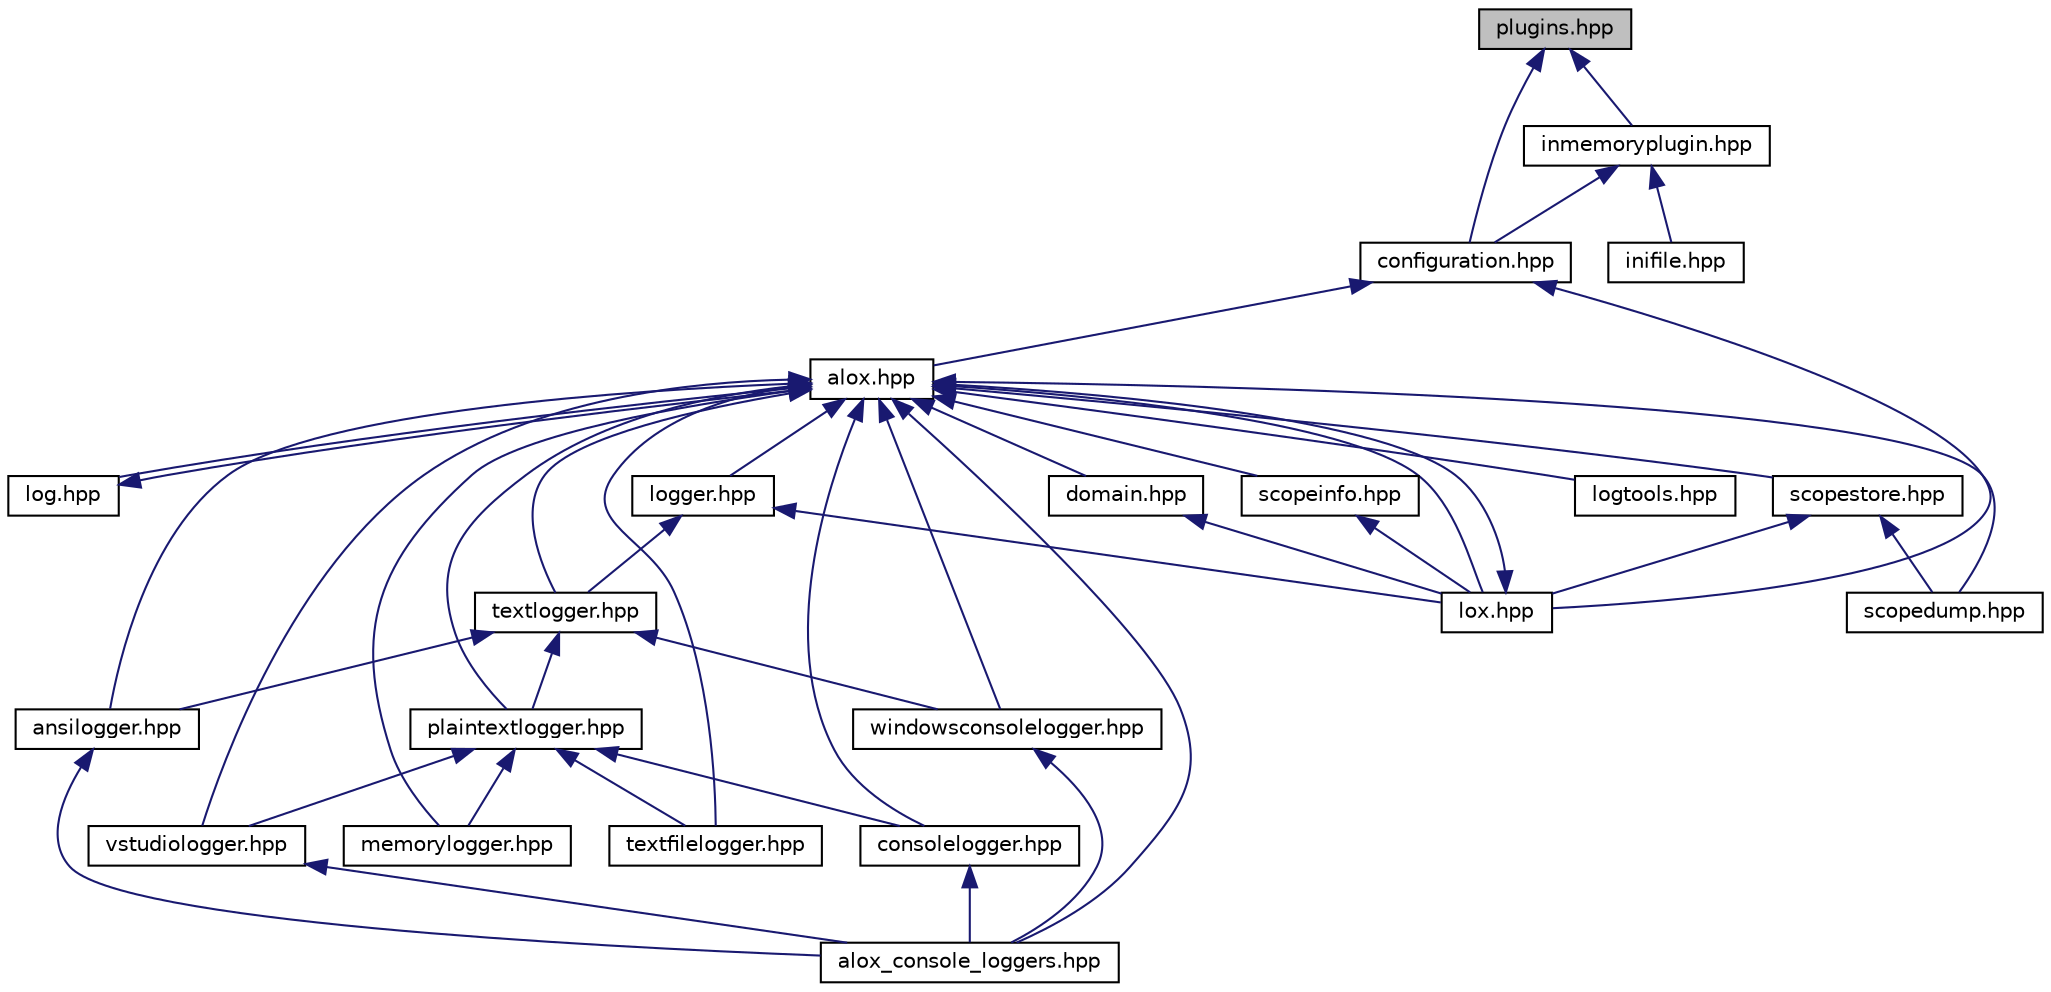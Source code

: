 digraph "plugins.hpp"
{
  edge [fontname="Helvetica",fontsize="10",labelfontname="Helvetica",labelfontsize="10"];
  node [fontname="Helvetica",fontsize="10",shape=record];
  Node6 [label="plugins.hpp",height=0.2,width=0.4,color="black", fillcolor="grey75", style="filled", fontcolor="black"];
  Node6 -> Node7 [dir="back",color="midnightblue",fontsize="10",style="solid",fontname="Helvetica"];
  Node6 -> Node26 [dir="back",color="midnightblue",fontsize="10",style="solid",fontname="Helvetica"];
  Node7 -> Node8 [dir="back",color="midnightblue",fontsize="10",style="solid",fontname="Helvetica"];
  Node7 -> Node10 [dir="back",color="midnightblue",fontsize="10",style="solid",fontname="Helvetica"];
  Node8 -> Node9 [dir="back",color="midnightblue",fontsize="10",style="solid",fontname="Helvetica"];
  Node8 -> Node10 [dir="back",color="midnightblue",fontsize="10",style="solid",fontname="Helvetica"];
  Node8 -> Node11 [dir="back",color="midnightblue",fontsize="10",style="solid",fontname="Helvetica"];
  Node8 -> Node12 [dir="back",color="midnightblue",fontsize="10",style="solid",fontname="Helvetica"];
  Node8 -> Node13 [dir="back",color="midnightblue",fontsize="10",style="solid",fontname="Helvetica"];
  Node8 -> Node14 [dir="back",color="midnightblue",fontsize="10",style="solid",fontname="Helvetica"];
  Node8 -> Node15 [dir="back",color="midnightblue",fontsize="10",style="solid",fontname="Helvetica"];
  Node8 -> Node16 [dir="back",color="midnightblue",fontsize="10",style="solid",fontname="Helvetica"];
  Node8 -> Node17 [dir="back",color="midnightblue",fontsize="10",style="solid",fontname="Helvetica"];
  Node8 -> Node18 [dir="back",color="midnightblue",fontsize="10",style="solid",fontname="Helvetica"];
  Node8 -> Node19 [dir="back",color="midnightblue",fontsize="10",style="solid",fontname="Helvetica"];
  Node8 -> Node20 [dir="back",color="midnightblue",fontsize="10",style="solid",fontname="Helvetica"];
  Node8 -> Node21 [dir="back",color="midnightblue",fontsize="10",style="solid",fontname="Helvetica"];
  Node8 -> Node22 [dir="back",color="midnightblue",fontsize="10",style="solid",fontname="Helvetica"];
  Node8 -> Node23 [dir="back",color="midnightblue",fontsize="10",style="solid",fontname="Helvetica"];
  Node8 -> Node24 [dir="back",color="midnightblue",fontsize="10",style="solid",fontname="Helvetica"];
  Node8 -> Node25 [dir="back",color="midnightblue",fontsize="10",style="solid",fontname="Helvetica"];
  Node9 -> Node8 [dir="back",color="midnightblue",fontsize="10",style="solid",fontname="Helvetica"];
  Node10 -> Node8 [dir="back",color="midnightblue",fontsize="10",style="solid",fontname="Helvetica"];
  Node12 -> Node10 [dir="back",color="midnightblue",fontsize="10",style="solid",fontname="Helvetica"];
  Node13 -> Node10 [dir="back",color="midnightblue",fontsize="10",style="solid",fontname="Helvetica"];
  Node13 -> Node14 [dir="back",color="midnightblue",fontsize="10",style="solid",fontname="Helvetica"];
  Node14 -> Node15 [dir="back",color="midnightblue",fontsize="10",style="solid",fontname="Helvetica"];
  Node14 -> Node20 [dir="back",color="midnightblue",fontsize="10",style="solid",fontname="Helvetica"];
  Node14 -> Node21 [dir="back",color="midnightblue",fontsize="10",style="solid",fontname="Helvetica"];
  Node15 -> Node16 [dir="back",color="midnightblue",fontsize="10",style="solid",fontname="Helvetica"];
  Node15 -> Node17 [dir="back",color="midnightblue",fontsize="10",style="solid",fontname="Helvetica"];
  Node15 -> Node18 [dir="back",color="midnightblue",fontsize="10",style="solid",fontname="Helvetica"];
  Node15 -> Node19 [dir="back",color="midnightblue",fontsize="10",style="solid",fontname="Helvetica"];
  Node16 -> Node11 [dir="back",color="midnightblue",fontsize="10",style="solid",fontname="Helvetica"];
  Node19 -> Node11 [dir="back",color="midnightblue",fontsize="10",style="solid",fontname="Helvetica"];
  Node20 -> Node11 [dir="back",color="midnightblue",fontsize="10",style="solid",fontname="Helvetica"];
  Node21 -> Node11 [dir="back",color="midnightblue",fontsize="10",style="solid",fontname="Helvetica"];
  Node23 -> Node10 [dir="back",color="midnightblue",fontsize="10",style="solid",fontname="Helvetica"];
  Node23 -> Node22 [dir="back",color="midnightblue",fontsize="10",style="solid",fontname="Helvetica"];
  Node24 -> Node10 [dir="back",color="midnightblue",fontsize="10",style="solid",fontname="Helvetica"];
  Node26 -> Node7 [dir="back",color="midnightblue",fontsize="10",style="solid",fontname="Helvetica"];
  Node26 -> Node27 [dir="back",color="midnightblue",fontsize="10",style="solid",fontname="Helvetica"];
  Node7 [label="configuration.hpp",height=0.2,width=0.4,color="black", fillcolor="white", style="filled",URL="$configuration_8hpp.html"];
  Node8 [label="alox.hpp",height=0.2,width=0.4,color="black", fillcolor="white", style="filled",URL="$alox_8hpp.html"];
  Node9 [label="log.hpp",height=0.2,width=0.4,color="black", fillcolor="white", style="filled",URL="$log_8hpp.html"];
  Node10 [label="lox.hpp",height=0.2,width=0.4,color="black", fillcolor="white", style="filled",URL="$lox_8hpp.html"];
  Node11 [label="alox_console_loggers.hpp",height=0.2,width=0.4,color="black", fillcolor="white", style="filled",URL="$alox__console__loggers_8hpp.html"];
  Node12 [label="domain.hpp",height=0.2,width=0.4,color="black", fillcolor="white", style="filled",URL="$domain_8hpp.html"];
  Node13 [label="logger.hpp",height=0.2,width=0.4,color="black", fillcolor="white", style="filled",URL="$logger_8hpp.html"];
  Node14 [label="textlogger.hpp",height=0.2,width=0.4,color="black", fillcolor="white", style="filled",URL="$textlogger_8hpp.html"];
  Node15 [label="plaintextlogger.hpp",height=0.2,width=0.4,color="black", fillcolor="white", style="filled",URL="$plaintextlogger_8hpp.html"];
  Node16 [label="consolelogger.hpp",height=0.2,width=0.4,color="black", fillcolor="white", style="filled",URL="$consolelogger_8hpp.html"];
  Node17 [label="memorylogger.hpp",height=0.2,width=0.4,color="black", fillcolor="white", style="filled",URL="$memorylogger_8hpp.html"];
  Node18 [label="textfilelogger.hpp",height=0.2,width=0.4,color="black", fillcolor="white", style="filled",URL="$textfilelogger_8hpp.html"];
  Node19 [label="vstudiologger.hpp",height=0.2,width=0.4,color="black", fillcolor="white", style="filled",URL="$vstudiologger_8hpp.html"];
  Node20 [label="ansilogger.hpp",height=0.2,width=0.4,color="black", fillcolor="white", style="filled",URL="$ansilogger_8hpp.html"];
  Node21 [label="windowsconsolelogger.hpp",height=0.2,width=0.4,color="black", fillcolor="white", style="filled",URL="$windowsconsolelogger_8hpp.html"];
  Node22 [label="scopedump.hpp",height=0.2,width=0.4,color="black", fillcolor="white", style="filled",URL="$scopedump_8hpp.html"];
  Node23 [label="scopestore.hpp",height=0.2,width=0.4,color="black", fillcolor="white", style="filled",URL="$scopestore_8hpp.html"];
  Node24 [label="scopeinfo.hpp",height=0.2,width=0.4,color="black", fillcolor="white", style="filled",URL="$scopeinfo_8hpp.html"];
  Node25 [label="logtools.hpp",height=0.2,width=0.4,color="black", fillcolor="white", style="filled",URL="$logtools_8hpp.html"];
  Node26 [label="inmemoryplugin.hpp",height=0.2,width=0.4,color="black", fillcolor="white", style="filled",URL="$inmemoryplugin_8hpp.html"];
  Node27 [label="inifile.hpp",height=0.2,width=0.4,color="black", fillcolor="white", style="filled",URL="$inifile_8hpp.html"];
}

